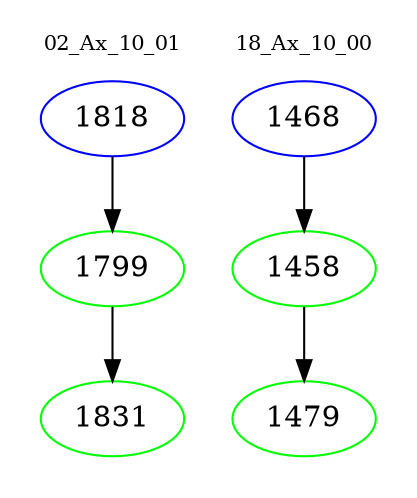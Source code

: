 digraph{
subgraph cluster_0 {
color = white
label = "02_Ax_10_01";
fontsize=10;
T0_1818 [label="1818", color="blue"]
T0_1818 -> T0_1799 [color="black"]
T0_1799 [label="1799", color="green"]
T0_1799 -> T0_1831 [color="black"]
T0_1831 [label="1831", color="green"]
}
subgraph cluster_1 {
color = white
label = "18_Ax_10_00";
fontsize=10;
T1_1468 [label="1468", color="blue"]
T1_1468 -> T1_1458 [color="black"]
T1_1458 [label="1458", color="green"]
T1_1458 -> T1_1479 [color="black"]
T1_1479 [label="1479", color="green"]
}
}
